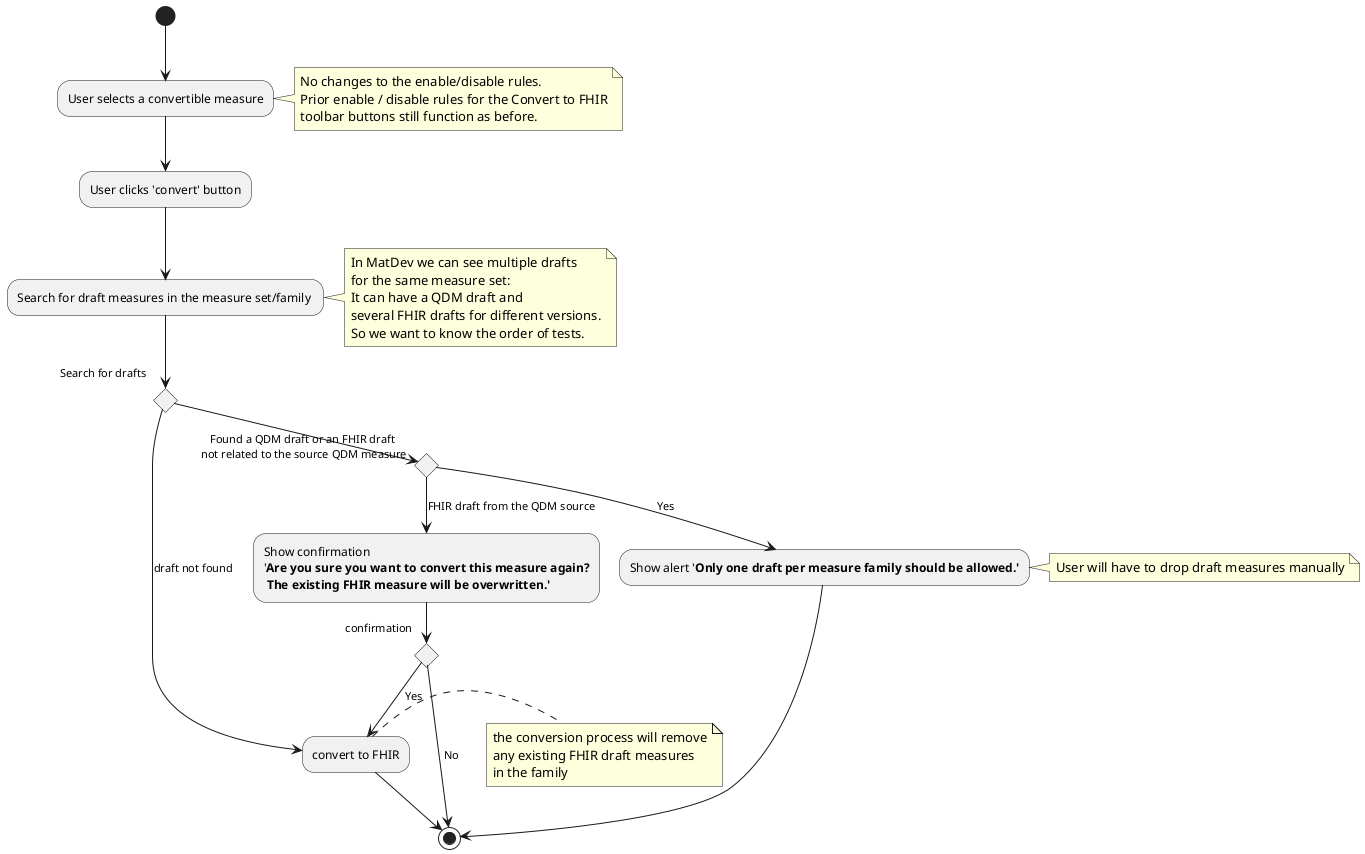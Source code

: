 @startuml
(*)  --> "User selects a convertible measure"
note right
    No changes to the enable/disable rules.
    Prior enable / disable rules for the Convert to FHIR
    toolbar buttons still function as before.
end note
 --> "User clicks 'convert' button"
--> "Search for draft measures in the measure set/family "
note right
    In MatDev we can see multiple drafts
    for the same measure set:
    It can have a QDM draft and
    several FHIR drafts for different versions.
    So we want to know the order of tests.
end note
If "Search for drafts" then
    --> [draft not found] "convert to FHIR"
    note right
         the conversion process will remove
         any existing FHIR draft measures
         in the family
    end note
'        --> (*)
else
    if "Found a QDM draft or an FHIR draft\n not related to the source QDM measure"
        --> [Yes] "Show alert '<b>Only one draft per measure family should be allowed.'"
        note right
            User will have to drop draft measures manually
        end note
        -->(*)
    else
        --> [FHIR draft from the QDM source] "Show confirmation \n'<b>Are you sure you want to convert this measure again?\n <b>The existing FHIR measure will be overwritten.'"
        if "confirmation"
            --> [Yes] "convert to FHIR"
            --> (*)
         else
            -->[No] (*)
         Endif
    Endif
Endif
@enduml